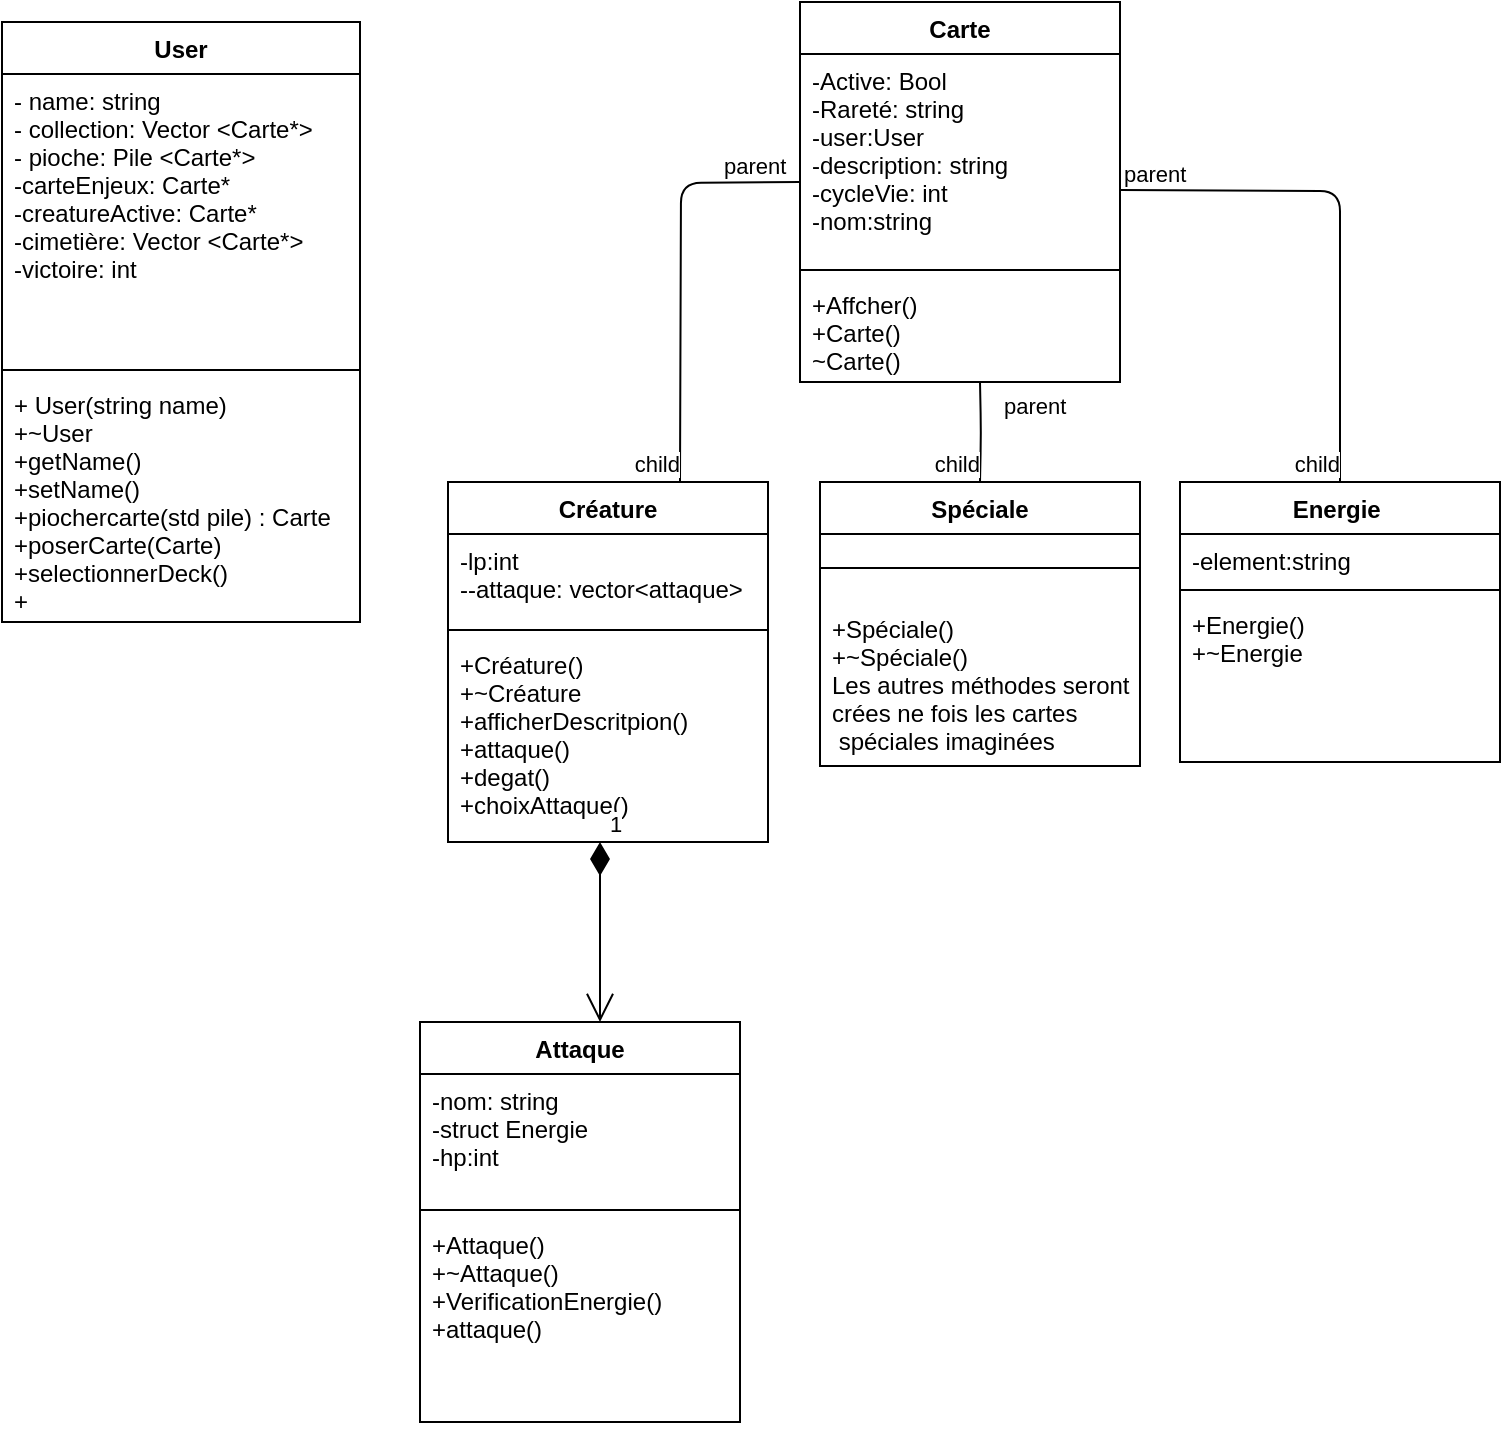 <mxfile version="13.9.8" type="github">
  <diagram id="tCxo4tbXjTc1XCcc4NM_" name="Page-1">
    <mxGraphModel dx="870" dy="488" grid="1" gridSize="10" guides="1" tooltips="1" connect="1" arrows="1" fold="1" page="1" pageScale="1" pageWidth="827" pageHeight="1169" math="0" shadow="0">
      <root>
        <mxCell id="0" />
        <mxCell id="1" parent="0" />
        <mxCell id="v6RGhNJLXxdwNNuoIsZI-1" value="User" style="swimlane;fontStyle=1;align=center;verticalAlign=top;childLayout=stackLayout;horizontal=1;startSize=26;horizontalStack=0;resizeParent=1;resizeParentMax=0;resizeLast=0;collapsible=1;marginBottom=0;" parent="1" vertex="1">
          <mxGeometry x="111" y="50" width="179" height="300" as="geometry" />
        </mxCell>
        <mxCell id="v6RGhNJLXxdwNNuoIsZI-2" value="- name: string &#xa;- collection: Vector &lt;Carte*&gt;&#xa;- pioche: Pile &lt;Carte*&gt;&#xa;-carteEnjeux: Carte*&#xa;-creatureActive: Carte*&#xa;-cimetière: Vector &lt;Carte*&gt;&#xa;-victoire: int" style="text;strokeColor=none;fillColor=none;align=left;verticalAlign=top;spacingLeft=4;spacingRight=4;overflow=hidden;rotatable=0;points=[[0,0.5],[1,0.5]];portConstraint=eastwest;" parent="v6RGhNJLXxdwNNuoIsZI-1" vertex="1">
          <mxGeometry y="26" width="179" height="144" as="geometry" />
        </mxCell>
        <mxCell id="v6RGhNJLXxdwNNuoIsZI-3" value="" style="line;strokeWidth=1;fillColor=none;align=left;verticalAlign=middle;spacingTop=-1;spacingLeft=3;spacingRight=3;rotatable=0;labelPosition=right;points=[];portConstraint=eastwest;" parent="v6RGhNJLXxdwNNuoIsZI-1" vertex="1">
          <mxGeometry y="170" width="179" height="8" as="geometry" />
        </mxCell>
        <mxCell id="v6RGhNJLXxdwNNuoIsZI-4" value="+ User(string name)&#xa;+~User&#xa;+getName()&#xa;+setName()&#xa;+piochercarte(std pile) : Carte&#xa;+poserCarte(Carte)&#xa;+selectionnerDeck()&#xa;+" style="text;strokeColor=none;fillColor=none;align=left;verticalAlign=top;spacingLeft=4;spacingRight=4;overflow=hidden;rotatable=0;points=[[0,0.5],[1,0.5]];portConstraint=eastwest;" parent="v6RGhNJLXxdwNNuoIsZI-1" vertex="1">
          <mxGeometry y="178" width="179" height="122" as="geometry" />
        </mxCell>
        <mxCell id="dLkF4w349v-ChZ6yu0cC-1" value="Carte" style="swimlane;fontStyle=1;align=center;verticalAlign=top;childLayout=stackLayout;horizontal=1;startSize=26;horizontalStack=0;resizeParent=1;resizeParentMax=0;resizeLast=0;collapsible=1;marginBottom=0;" parent="1" vertex="1">
          <mxGeometry x="510" y="40" width="160" height="190" as="geometry" />
        </mxCell>
        <mxCell id="dLkF4w349v-ChZ6yu0cC-2" value="-Active: Bool&#xa;-Rareté: string&#xa;-user:User&#xa;-description: string&#xa;-cycleVie: int&#xa;-nom:string" style="text;strokeColor=none;fillColor=none;align=left;verticalAlign=top;spacingLeft=4;spacingRight=4;overflow=hidden;rotatable=0;points=[[0,0.5],[1,0.5]];portConstraint=eastwest;" parent="dLkF4w349v-ChZ6yu0cC-1" vertex="1">
          <mxGeometry y="26" width="160" height="104" as="geometry" />
        </mxCell>
        <mxCell id="xfF_8Ugbu8d-3ZP1TpGE-10" value="" style="endArrow=none;html=1;edgeStyle=orthogonalEdgeStyle;" edge="1" parent="dLkF4w349v-ChZ6yu0cC-1">
          <mxGeometry relative="1" as="geometry">
            <mxPoint y="90" as="sourcePoint" />
            <mxPoint x="-60" y="240" as="targetPoint" />
          </mxGeometry>
        </mxCell>
        <mxCell id="xfF_8Ugbu8d-3ZP1TpGE-11" value="parent" style="edgeLabel;resizable=0;html=1;align=left;verticalAlign=bottom;" connectable="0" vertex="1" parent="xfF_8Ugbu8d-3ZP1TpGE-10">
          <mxGeometry x="-1" relative="1" as="geometry">
            <mxPoint x="-40" as="offset" />
          </mxGeometry>
        </mxCell>
        <mxCell id="xfF_8Ugbu8d-3ZP1TpGE-12" value="child" style="edgeLabel;resizable=0;html=1;align=right;verticalAlign=bottom;" connectable="0" vertex="1" parent="xfF_8Ugbu8d-3ZP1TpGE-10">
          <mxGeometry x="1" relative="1" as="geometry" />
        </mxCell>
        <mxCell id="dLkF4w349v-ChZ6yu0cC-3" value="" style="line;strokeWidth=1;fillColor=none;align=left;verticalAlign=middle;spacingTop=-1;spacingLeft=3;spacingRight=3;rotatable=0;labelPosition=right;points=[];portConstraint=eastwest;" parent="dLkF4w349v-ChZ6yu0cC-1" vertex="1">
          <mxGeometry y="130" width="160" height="8" as="geometry" />
        </mxCell>
        <mxCell id="dLkF4w349v-ChZ6yu0cC-4" value="+Affcher()&#xa;+Carte()&#xa;~Carte()" style="text;strokeColor=none;fillColor=none;align=left;verticalAlign=top;spacingLeft=4;spacingRight=4;overflow=hidden;rotatable=0;points=[[0,0.5],[1,0.5]];portConstraint=eastwest;" parent="dLkF4w349v-ChZ6yu0cC-1" vertex="1">
          <mxGeometry y="138" width="160" height="52" as="geometry" />
        </mxCell>
        <mxCell id="dLkF4w349v-ChZ6yu0cC-5" value="Créature&#xa;" style="swimlane;fontStyle=1;align=center;verticalAlign=top;childLayout=stackLayout;horizontal=1;startSize=26;horizontalStack=0;resizeParent=1;resizeParentMax=0;resizeLast=0;collapsible=1;marginBottom=0;" parent="1" vertex="1">
          <mxGeometry x="334" y="280" width="160" height="180" as="geometry" />
        </mxCell>
        <mxCell id="dLkF4w349v-ChZ6yu0cC-6" value="-lp:int&#xa;--attaque: vector&lt;attaque&gt;" style="text;strokeColor=none;fillColor=none;align=left;verticalAlign=top;spacingLeft=4;spacingRight=4;overflow=hidden;rotatable=0;points=[[0,0.5],[1,0.5]];portConstraint=eastwest;" parent="dLkF4w349v-ChZ6yu0cC-5" vertex="1">
          <mxGeometry y="26" width="160" height="44" as="geometry" />
        </mxCell>
        <mxCell id="dLkF4w349v-ChZ6yu0cC-7" value="" style="line;strokeWidth=1;fillColor=none;align=left;verticalAlign=middle;spacingTop=-1;spacingLeft=3;spacingRight=3;rotatable=0;labelPosition=right;points=[];portConstraint=eastwest;" parent="dLkF4w349v-ChZ6yu0cC-5" vertex="1">
          <mxGeometry y="70" width="160" height="8" as="geometry" />
        </mxCell>
        <mxCell id="dLkF4w349v-ChZ6yu0cC-8" value="+Créature()&#xa;+~Créature&#xa;+afficherDescritpion()&#xa;+attaque()&#xa;+degat()&#xa;+choixAttaque()&#xa;" style="text;strokeColor=none;fillColor=none;align=left;verticalAlign=top;spacingLeft=4;spacingRight=4;overflow=hidden;rotatable=0;points=[[0,0.5],[1,0.5]];portConstraint=eastwest;" parent="dLkF4w349v-ChZ6yu0cC-5" vertex="1">
          <mxGeometry y="78" width="160" height="102" as="geometry" />
        </mxCell>
        <mxCell id="dLkF4w349v-ChZ6yu0cC-9" value="Spéciale" style="swimlane;fontStyle=1;align=center;verticalAlign=top;childLayout=stackLayout;horizontal=1;startSize=26;horizontalStack=0;resizeParent=1;resizeParentMax=0;resizeLast=0;collapsible=1;marginBottom=0;" parent="1" vertex="1">
          <mxGeometry x="520" y="280" width="160" height="142" as="geometry" />
        </mxCell>
        <mxCell id="dLkF4w349v-ChZ6yu0cC-11" value="" style="line;strokeWidth=1;fillColor=none;align=left;verticalAlign=middle;spacingTop=-1;spacingLeft=3;spacingRight=3;rotatable=0;labelPosition=right;points=[];portConstraint=eastwest;" parent="dLkF4w349v-ChZ6yu0cC-9" vertex="1">
          <mxGeometry y="26" width="160" height="34" as="geometry" />
        </mxCell>
        <mxCell id="dLkF4w349v-ChZ6yu0cC-12" value="+Spéciale()&#xa;+~Spéciale()&#xa;Les autres méthodes seront &#xa;crées ne fois les cartes&#xa; spéciales imaginées" style="text;strokeColor=none;fillColor=none;align=left;verticalAlign=top;spacingLeft=4;spacingRight=4;overflow=hidden;rotatable=0;points=[[0,0.5],[1,0.5]];portConstraint=eastwest;" parent="dLkF4w349v-ChZ6yu0cC-9" vertex="1">
          <mxGeometry y="60" width="160" height="82" as="geometry" />
        </mxCell>
        <mxCell id="dLkF4w349v-ChZ6yu0cC-13" value="Energie " style="swimlane;fontStyle=1;align=center;verticalAlign=top;childLayout=stackLayout;horizontal=1;startSize=26;horizontalStack=0;resizeParent=1;resizeParentMax=0;resizeLast=0;collapsible=1;marginBottom=0;" parent="1" vertex="1">
          <mxGeometry x="700" y="280" width="160" height="140" as="geometry" />
        </mxCell>
        <mxCell id="dLkF4w349v-ChZ6yu0cC-14" value="-element:string&#xa;-" style="text;strokeColor=none;fillColor=none;align=left;verticalAlign=top;spacingLeft=4;spacingRight=4;overflow=hidden;rotatable=0;points=[[0,0.5],[1,0.5]];portConstraint=eastwest;" parent="dLkF4w349v-ChZ6yu0cC-13" vertex="1">
          <mxGeometry y="26" width="160" height="24" as="geometry" />
        </mxCell>
        <mxCell id="dLkF4w349v-ChZ6yu0cC-15" value="" style="line;strokeWidth=1;fillColor=none;align=left;verticalAlign=middle;spacingTop=-1;spacingLeft=3;spacingRight=3;rotatable=0;labelPosition=right;points=[];portConstraint=eastwest;" parent="dLkF4w349v-ChZ6yu0cC-13" vertex="1">
          <mxGeometry y="50" width="160" height="8" as="geometry" />
        </mxCell>
        <mxCell id="dLkF4w349v-ChZ6yu0cC-16" value="+Energie()&#xa;+~Energie&#xa;" style="text;strokeColor=none;fillColor=none;align=left;verticalAlign=top;spacingLeft=4;spacingRight=4;overflow=hidden;rotatable=0;points=[[0,0.5],[1,0.5]];portConstraint=eastwest;" parent="dLkF4w349v-ChZ6yu0cC-13" vertex="1">
          <mxGeometry y="58" width="160" height="82" as="geometry" />
        </mxCell>
        <mxCell id="dLkF4w349v-ChZ6yu0cC-18" value="Attaque" style="swimlane;fontStyle=1;align=center;verticalAlign=top;childLayout=stackLayout;horizontal=1;startSize=26;horizontalStack=0;resizeParent=1;resizeParentMax=0;resizeLast=0;collapsible=1;marginBottom=0;" parent="1" vertex="1">
          <mxGeometry x="320" y="550" width="160" height="200" as="geometry" />
        </mxCell>
        <mxCell id="dLkF4w349v-ChZ6yu0cC-19" value="-nom: string&#xa;-struct Energie&#xa;-hp:int&#xa;" style="text;strokeColor=none;fillColor=none;align=left;verticalAlign=top;spacingLeft=4;spacingRight=4;overflow=hidden;rotatable=0;points=[[0,0.5],[1,0.5]];portConstraint=eastwest;" parent="dLkF4w349v-ChZ6yu0cC-18" vertex="1">
          <mxGeometry y="26" width="160" height="64" as="geometry" />
        </mxCell>
        <mxCell id="dLkF4w349v-ChZ6yu0cC-20" value="" style="line;strokeWidth=1;fillColor=none;align=left;verticalAlign=middle;spacingTop=-1;spacingLeft=3;spacingRight=3;rotatable=0;labelPosition=right;points=[];portConstraint=eastwest;" parent="dLkF4w349v-ChZ6yu0cC-18" vertex="1">
          <mxGeometry y="90" width="160" height="8" as="geometry" />
        </mxCell>
        <mxCell id="dLkF4w349v-ChZ6yu0cC-21" value="+Attaque()&#xa;+~Attaque()&#xa;+VerificationEnergie()&#xa;+attaque()&#xa;&#xa;" style="text;strokeColor=none;fillColor=none;align=left;verticalAlign=top;spacingLeft=4;spacingRight=4;overflow=hidden;rotatable=0;points=[[0,0.5],[1,0.5]];portConstraint=eastwest;" parent="dLkF4w349v-ChZ6yu0cC-18" vertex="1">
          <mxGeometry y="98" width="160" height="102" as="geometry" />
        </mxCell>
        <mxCell id="xfF_8Ugbu8d-3ZP1TpGE-16" value="" style="endArrow=none;html=1;edgeStyle=orthogonalEdgeStyle;entryX=0.5;entryY=0;entryDx=0;entryDy=0;" edge="1" parent="1" target="dLkF4w349v-ChZ6yu0cC-13">
          <mxGeometry relative="1" as="geometry">
            <mxPoint x="670" y="134" as="sourcePoint" />
            <mxPoint x="860" y="110" as="targetPoint" />
          </mxGeometry>
        </mxCell>
        <mxCell id="xfF_8Ugbu8d-3ZP1TpGE-17" value="parent" style="edgeLabel;resizable=0;html=1;align=left;verticalAlign=bottom;" connectable="0" vertex="1" parent="xfF_8Ugbu8d-3ZP1TpGE-16">
          <mxGeometry x="-1" relative="1" as="geometry" />
        </mxCell>
        <mxCell id="xfF_8Ugbu8d-3ZP1TpGE-18" value="child" style="edgeLabel;resizable=0;html=1;align=right;verticalAlign=bottom;" connectable="0" vertex="1" parent="xfF_8Ugbu8d-3ZP1TpGE-16">
          <mxGeometry x="1" relative="1" as="geometry" />
        </mxCell>
        <mxCell id="xfF_8Ugbu8d-3ZP1TpGE-19" value="" style="endArrow=none;html=1;edgeStyle=orthogonalEdgeStyle;entryX=0.5;entryY=0;entryDx=0;entryDy=0;" edge="1" parent="1" target="dLkF4w349v-ChZ6yu0cC-9">
          <mxGeometry relative="1" as="geometry">
            <mxPoint x="600" y="230" as="sourcePoint" />
            <mxPoint x="730" y="250" as="targetPoint" />
          </mxGeometry>
        </mxCell>
        <mxCell id="xfF_8Ugbu8d-3ZP1TpGE-20" value="parent" style="edgeLabel;resizable=0;html=1;align=left;verticalAlign=bottom;" connectable="0" vertex="1" parent="xfF_8Ugbu8d-3ZP1TpGE-19">
          <mxGeometry x="-1" relative="1" as="geometry">
            <mxPoint x="10" y="20" as="offset" />
          </mxGeometry>
        </mxCell>
        <mxCell id="xfF_8Ugbu8d-3ZP1TpGE-21" value="child" style="edgeLabel;resizable=0;html=1;align=right;verticalAlign=bottom;" connectable="0" vertex="1" parent="xfF_8Ugbu8d-3ZP1TpGE-19">
          <mxGeometry x="1" relative="1" as="geometry" />
        </mxCell>
        <mxCell id="xfF_8Ugbu8d-3ZP1TpGE-22" value="1" style="endArrow=open;html=1;endSize=12;startArrow=diamondThin;startSize=14;startFill=1;edgeStyle=orthogonalEdgeStyle;align=left;verticalAlign=bottom;" edge="1" parent="1" source="dLkF4w349v-ChZ6yu0cC-8">
          <mxGeometry x="-1" y="3" relative="1" as="geometry">
            <mxPoint x="460" y="490" as="sourcePoint" />
            <mxPoint x="410" y="550" as="targetPoint" />
            <Array as="points">
              <mxPoint x="410" y="480" />
              <mxPoint x="410" y="480" />
            </Array>
          </mxGeometry>
        </mxCell>
      </root>
    </mxGraphModel>
  </diagram>
</mxfile>
